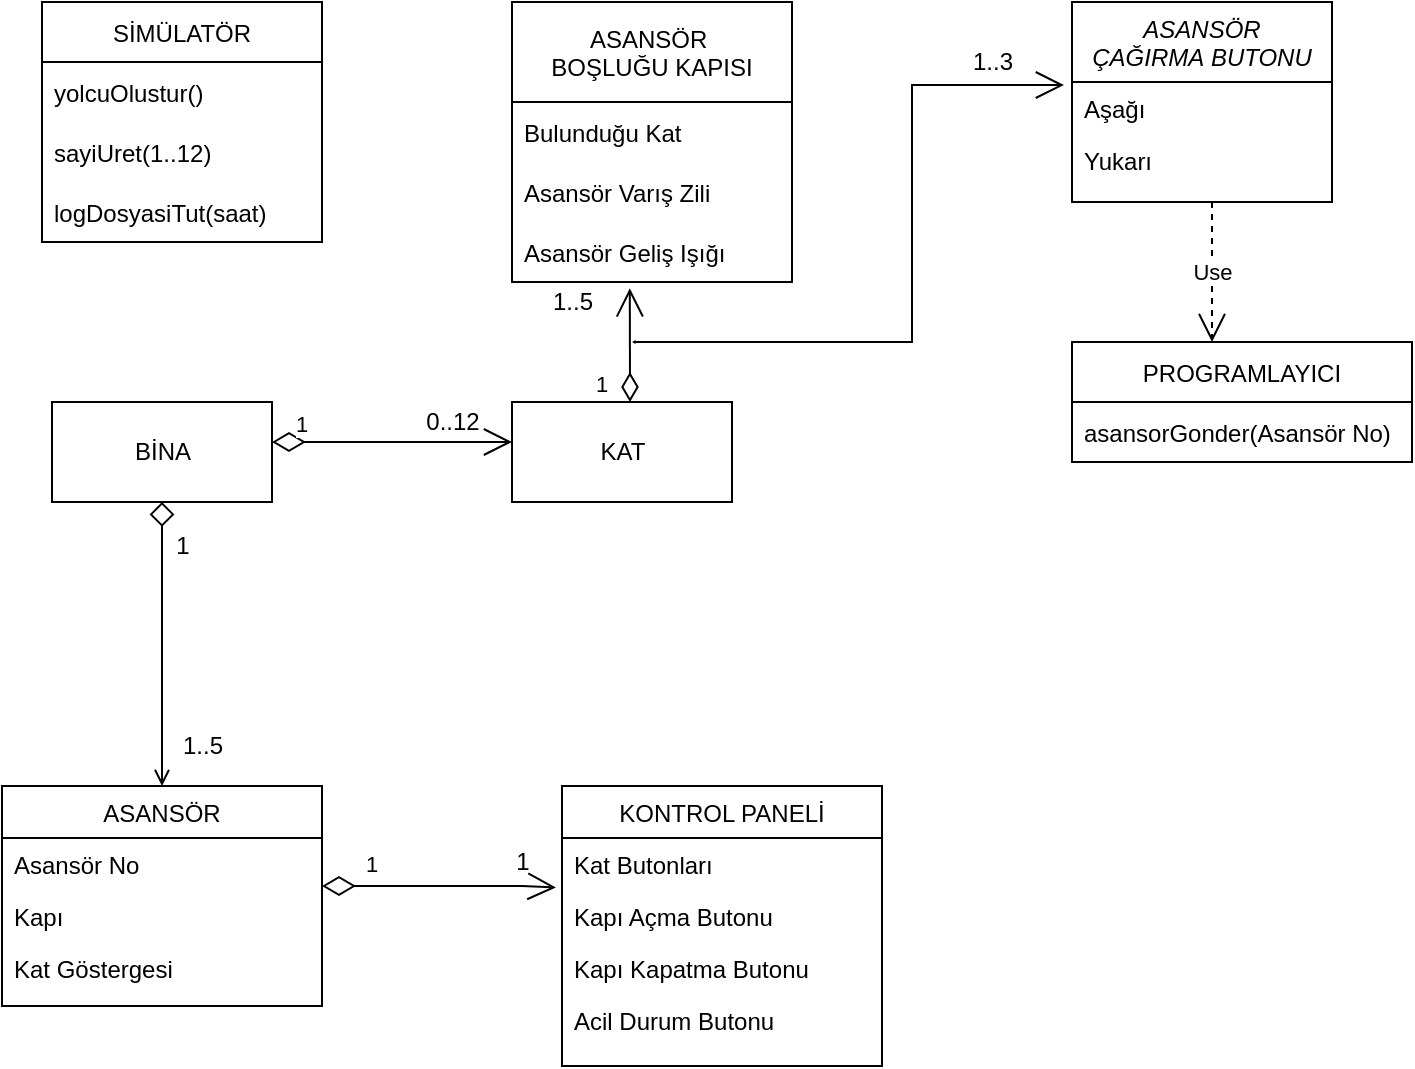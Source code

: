 <mxfile version="19.0.1" type="github">
  <diagram id="C5RBs43oDa-KdzZeNtuy" name="Page-1">
    <mxGraphModel dx="984" dy="641" grid="1" gridSize="10" guides="1" tooltips="1" connect="1" arrows="1" fold="1" page="1" pageScale="1" pageWidth="827" pageHeight="1169" math="0" shadow="0">
      <root>
        <mxCell id="WIyWlLk6GJQsqaUBKTNV-0" />
        <mxCell id="WIyWlLk6GJQsqaUBKTNV-1" parent="WIyWlLk6GJQsqaUBKTNV-0" />
        <mxCell id="zkfFHV4jXpPFQw0GAbJ--6" value="ASANSÖR" style="swimlane;fontStyle=0;align=center;verticalAlign=top;childLayout=stackLayout;horizontal=1;startSize=26;horizontalStack=0;resizeParent=1;resizeLast=0;collapsible=1;marginBottom=0;rounded=0;shadow=0;strokeWidth=1;" parent="WIyWlLk6GJQsqaUBKTNV-1" vertex="1">
          <mxGeometry x="65" y="512" width="160" height="110" as="geometry">
            <mxRectangle x="130" y="380" width="160" height="26" as="alternateBounds" />
          </mxGeometry>
        </mxCell>
        <mxCell id="W-o45YorJywWK9ON0WO4-48" value="Asansör No" style="text;align=left;verticalAlign=top;spacingLeft=4;spacingRight=4;overflow=hidden;rotatable=0;points=[[0,0.5],[1,0.5]];portConstraint=eastwest;" vertex="1" parent="zkfFHV4jXpPFQw0GAbJ--6">
          <mxGeometry y="26" width="160" height="26" as="geometry" />
        </mxCell>
        <mxCell id="zkfFHV4jXpPFQw0GAbJ--7" value="Kapı" style="text;align=left;verticalAlign=top;spacingLeft=4;spacingRight=4;overflow=hidden;rotatable=0;points=[[0,0.5],[1,0.5]];portConstraint=eastwest;" parent="zkfFHV4jXpPFQw0GAbJ--6" vertex="1">
          <mxGeometry y="52" width="160" height="26" as="geometry" />
        </mxCell>
        <mxCell id="W-o45YorJywWK9ON0WO4-2" value="Kat Göstergesi" style="text;align=left;verticalAlign=top;spacingLeft=4;spacingRight=4;overflow=hidden;rotatable=0;points=[[0,0.5],[1,0.5]];portConstraint=eastwest;" vertex="1" parent="zkfFHV4jXpPFQw0GAbJ--6">
          <mxGeometry y="78" width="160" height="26" as="geometry" />
        </mxCell>
        <mxCell id="zkfFHV4jXpPFQw0GAbJ--12" value="" style="endArrow=diamond;endSize=10;endFill=0;shadow=0;strokeWidth=1;rounded=0;edgeStyle=elbowEdgeStyle;elbow=vertical;startArrow=open;startFill=0;" parent="WIyWlLk6GJQsqaUBKTNV-1" source="zkfFHV4jXpPFQw0GAbJ--6" edge="1">
          <mxGeometry width="160" relative="1" as="geometry">
            <mxPoint x="45" y="315" as="sourcePoint" />
            <mxPoint x="145" y="370" as="targetPoint" />
            <Array as="points">
              <mxPoint x="145" y="472" />
              <mxPoint x="145" y="442" />
            </Array>
          </mxGeometry>
        </mxCell>
        <mxCell id="W-o45YorJywWK9ON0WO4-0" value="1" style="text;html=1;align=center;verticalAlign=middle;resizable=0;points=[];autosize=1;strokeColor=none;fillColor=none;" vertex="1" parent="WIyWlLk6GJQsqaUBKTNV-1">
          <mxGeometry x="145" y="382" width="20" height="20" as="geometry" />
        </mxCell>
        <mxCell id="W-o45YorJywWK9ON0WO4-1" value="1..5" style="text;html=1;align=center;verticalAlign=middle;resizable=0;points=[];autosize=1;strokeColor=none;fillColor=none;" vertex="1" parent="WIyWlLk6GJQsqaUBKTNV-1">
          <mxGeometry x="145" y="482" width="40" height="20" as="geometry" />
        </mxCell>
        <mxCell id="W-o45YorJywWK9ON0WO4-3" value="KONTROL PANELİ" style="swimlane;fontStyle=0;align=center;verticalAlign=top;childLayout=stackLayout;horizontal=1;startSize=26;horizontalStack=0;resizeParent=1;resizeLast=0;collapsible=1;marginBottom=0;rounded=0;shadow=0;strokeWidth=1;" vertex="1" parent="WIyWlLk6GJQsqaUBKTNV-1">
          <mxGeometry x="345" y="512" width="160" height="140" as="geometry">
            <mxRectangle x="130" y="380" width="160" height="26" as="alternateBounds" />
          </mxGeometry>
        </mxCell>
        <mxCell id="W-o45YorJywWK9ON0WO4-4" value="Kat Butonları" style="text;align=left;verticalAlign=top;spacingLeft=4;spacingRight=4;overflow=hidden;rotatable=0;points=[[0,0.5],[1,0.5]];portConstraint=eastwest;" vertex="1" parent="W-o45YorJywWK9ON0WO4-3">
          <mxGeometry y="26" width="160" height="26" as="geometry" />
        </mxCell>
        <mxCell id="W-o45YorJywWK9ON0WO4-5" value="Kapı Açma Butonu" style="text;align=left;verticalAlign=top;spacingLeft=4;spacingRight=4;overflow=hidden;rotatable=0;points=[[0,0.5],[1,0.5]];portConstraint=eastwest;" vertex="1" parent="W-o45YorJywWK9ON0WO4-3">
          <mxGeometry y="52" width="160" height="26" as="geometry" />
        </mxCell>
        <mxCell id="W-o45YorJywWK9ON0WO4-6" value="Kapı Kapatma Butonu" style="text;align=left;verticalAlign=top;spacingLeft=4;spacingRight=4;overflow=hidden;rotatable=0;points=[[0,0.5],[1,0.5]];portConstraint=eastwest;rounded=0;shadow=0;html=0;" vertex="1" parent="W-o45YorJywWK9ON0WO4-3">
          <mxGeometry y="78" width="160" height="26" as="geometry" />
        </mxCell>
        <mxCell id="W-o45YorJywWK9ON0WO4-9" value="Acil Durum Butonu" style="text;align=left;verticalAlign=top;spacingLeft=4;spacingRight=4;overflow=hidden;rotatable=0;points=[[0,0.5],[1,0.5]];portConstraint=eastwest;" vertex="1" parent="W-o45YorJywWK9ON0WO4-3">
          <mxGeometry y="104" width="160" height="26" as="geometry" />
        </mxCell>
        <mxCell id="W-o45YorJywWK9ON0WO4-10" value="1" style="endArrow=open;html=1;endSize=12;startArrow=diamondThin;startSize=14;startFill=0;edgeStyle=orthogonalEdgeStyle;align=left;verticalAlign=bottom;rounded=0;entryX=-0.019;entryY=0.951;entryDx=0;entryDy=0;entryPerimeter=0;" edge="1" parent="WIyWlLk6GJQsqaUBKTNV-1" target="W-o45YorJywWK9ON0WO4-4">
          <mxGeometry x="-0.658" y="2" relative="1" as="geometry">
            <mxPoint x="225" y="562" as="sourcePoint" />
            <mxPoint x="325" y="565" as="targetPoint" />
            <Array as="points">
              <mxPoint x="325" y="562" />
            </Array>
            <mxPoint as="offset" />
          </mxGeometry>
        </mxCell>
        <mxCell id="W-o45YorJywWK9ON0WO4-11" value="1" style="text;html=1;align=center;verticalAlign=middle;resizable=0;points=[];autosize=1;strokeColor=none;fillColor=none;" vertex="1" parent="WIyWlLk6GJQsqaUBKTNV-1">
          <mxGeometry x="315" y="540" width="20" height="20" as="geometry" />
        </mxCell>
        <mxCell id="W-o45YorJywWK9ON0WO4-18" value="1" style="endArrow=open;html=1;endSize=12;startArrow=diamondThin;startSize=14;startFill=0;edgeStyle=orthogonalEdgeStyle;align=left;verticalAlign=bottom;rounded=0;" edge="1" parent="WIyWlLk6GJQsqaUBKTNV-1">
          <mxGeometry x="-0.833" relative="1" as="geometry">
            <mxPoint x="200" y="340" as="sourcePoint" />
            <mxPoint x="320" y="340" as="targetPoint" />
            <mxPoint as="offset" />
          </mxGeometry>
        </mxCell>
        <mxCell id="W-o45YorJywWK9ON0WO4-19" value="0..12" style="text;html=1;align=center;verticalAlign=middle;resizable=0;points=[];autosize=1;strokeColor=none;fillColor=none;" vertex="1" parent="WIyWlLk6GJQsqaUBKTNV-1">
          <mxGeometry x="270" y="320" width="40" height="20" as="geometry" />
        </mxCell>
        <mxCell id="W-o45YorJywWK9ON0WO4-20" value="ASANSÖR &#xa;ÇAĞIRMA BUTONU" style="swimlane;fontStyle=2;align=center;verticalAlign=top;childLayout=stackLayout;horizontal=1;startSize=40;horizontalStack=0;resizeParent=1;resizeLast=0;collapsible=1;marginBottom=0;rounded=0;shadow=0;strokeWidth=1;" vertex="1" parent="WIyWlLk6GJQsqaUBKTNV-1">
          <mxGeometry x="600" y="120" width="130" height="100" as="geometry">
            <mxRectangle x="230" y="140" width="160" height="26" as="alternateBounds" />
          </mxGeometry>
        </mxCell>
        <mxCell id="W-o45YorJywWK9ON0WO4-21" value="Aşağı" style="text;align=left;verticalAlign=top;spacingLeft=4;spacingRight=4;overflow=hidden;rotatable=0;points=[[0,0.5],[1,0.5]];portConstraint=eastwest;" vertex="1" parent="W-o45YorJywWK9ON0WO4-20">
          <mxGeometry y="40" width="130" height="26" as="geometry" />
        </mxCell>
        <mxCell id="W-o45YorJywWK9ON0WO4-22" value="Yukarı" style="text;align=left;verticalAlign=top;spacingLeft=4;spacingRight=4;overflow=hidden;rotatable=0;points=[[0,0.5],[1,0.5]];portConstraint=eastwest;rounded=0;shadow=0;html=0;" vertex="1" parent="W-o45YorJywWK9ON0WO4-20">
          <mxGeometry y="66" width="130" height="26" as="geometry" />
        </mxCell>
        <mxCell id="W-o45YorJywWK9ON0WO4-27" value="1" style="endArrow=open;html=1;endSize=12;startArrow=diamondThin;startSize=0;startFill=0;edgeStyle=orthogonalEdgeStyle;align=left;verticalAlign=bottom;rounded=0;entryX=-0.031;entryY=0.058;entryDx=0;entryDy=0;entryPerimeter=0;" edge="1" parent="WIyWlLk6GJQsqaUBKTNV-1" target="W-o45YorJywWK9ON0WO4-21">
          <mxGeometry x="-1" y="-36" relative="1" as="geometry">
            <mxPoint x="380" y="290" as="sourcePoint" />
            <mxPoint x="600" y="319.17" as="targetPoint" />
            <Array as="points">
              <mxPoint x="520" y="290" />
              <mxPoint x="520" y="162" />
            </Array>
            <mxPoint x="-20" y="-6" as="offset" />
          </mxGeometry>
        </mxCell>
        <mxCell id="W-o45YorJywWK9ON0WO4-28" value="1..3" style="text;html=1;align=center;verticalAlign=middle;resizable=0;points=[];autosize=1;strokeColor=none;fillColor=none;" vertex="1" parent="WIyWlLk6GJQsqaUBKTNV-1">
          <mxGeometry x="540" y="140" width="40" height="20" as="geometry" />
        </mxCell>
        <mxCell id="W-o45YorJywWK9ON0WO4-34" value="PROGRAMLAYICI" style="swimlane;fontStyle=0;childLayout=stackLayout;horizontal=1;startSize=30;horizontalStack=0;resizeParent=1;resizeParentMax=0;resizeLast=0;collapsible=1;marginBottom=0;" vertex="1" parent="WIyWlLk6GJQsqaUBKTNV-1">
          <mxGeometry x="600" y="290" width="170" height="60" as="geometry" />
        </mxCell>
        <mxCell id="W-o45YorJywWK9ON0WO4-56" value="Use" style="endArrow=open;endSize=12;dashed=1;html=1;rounded=0;" edge="1" parent="W-o45YorJywWK9ON0WO4-34">
          <mxGeometry width="160" relative="1" as="geometry">
            <mxPoint x="70" y="-70" as="sourcePoint" />
            <mxPoint x="70" as="targetPoint" />
          </mxGeometry>
        </mxCell>
        <mxCell id="W-o45YorJywWK9ON0WO4-35" value="asansorGonder(Asansör No)" style="text;strokeColor=none;fillColor=none;align=left;verticalAlign=middle;spacingLeft=4;spacingRight=4;overflow=hidden;points=[[0,0.5],[1,0.5]];portConstraint=eastwest;rotatable=0;" vertex="1" parent="W-o45YorJywWK9ON0WO4-34">
          <mxGeometry y="30" width="170" height="30" as="geometry" />
        </mxCell>
        <mxCell id="W-o45YorJywWK9ON0WO4-38" value="KAT" style="html=1;" vertex="1" parent="WIyWlLk6GJQsqaUBKTNV-1">
          <mxGeometry x="320" y="320" width="110" height="50" as="geometry" />
        </mxCell>
        <mxCell id="W-o45YorJywWK9ON0WO4-43" value="1..5" style="text;html=1;align=center;verticalAlign=middle;resizable=0;points=[];autosize=1;strokeColor=none;fillColor=none;" vertex="1" parent="WIyWlLk6GJQsqaUBKTNV-1">
          <mxGeometry x="330" y="260" width="40" height="20" as="geometry" />
        </mxCell>
        <mxCell id="W-o45YorJywWK9ON0WO4-49" value="ASANSÖR &#xa;BOŞLUĞU KAPISI" style="swimlane;fontStyle=0;childLayout=stackLayout;horizontal=1;startSize=50;horizontalStack=0;resizeParent=1;resizeParentMax=0;resizeLast=0;collapsible=1;marginBottom=0;" vertex="1" parent="WIyWlLk6GJQsqaUBKTNV-1">
          <mxGeometry x="320" y="120" width="140" height="140" as="geometry" />
        </mxCell>
        <mxCell id="W-o45YorJywWK9ON0WO4-50" value="Bulunduğu Kat" style="text;strokeColor=none;fillColor=none;align=left;verticalAlign=middle;spacingLeft=4;spacingRight=4;overflow=hidden;points=[[0,0.5],[1,0.5]];portConstraint=eastwest;rotatable=0;" vertex="1" parent="W-o45YorJywWK9ON0WO4-49">
          <mxGeometry y="50" width="140" height="30" as="geometry" />
        </mxCell>
        <mxCell id="W-o45YorJywWK9ON0WO4-51" value="Asansör Varış Zili" style="text;strokeColor=none;fillColor=none;align=left;verticalAlign=middle;spacingLeft=4;spacingRight=4;overflow=hidden;points=[[0,0.5],[1,0.5]];portConstraint=eastwest;rotatable=0;" vertex="1" parent="W-o45YorJywWK9ON0WO4-49">
          <mxGeometry y="80" width="140" height="30" as="geometry" />
        </mxCell>
        <mxCell id="W-o45YorJywWK9ON0WO4-52" value="Asansör Geliş Işığı" style="text;strokeColor=none;fillColor=none;align=left;verticalAlign=middle;spacingLeft=4;spacingRight=4;overflow=hidden;points=[[0,0.5],[1,0.5]];portConstraint=eastwest;rotatable=0;" vertex="1" parent="W-o45YorJywWK9ON0WO4-49">
          <mxGeometry y="110" width="140" height="30" as="geometry" />
        </mxCell>
        <mxCell id="W-o45YorJywWK9ON0WO4-55" value="" style="endArrow=open;endFill=1;endSize=12;html=1;rounded=0;entryX=0.085;entryY=1.106;entryDx=0;entryDy=0;entryPerimeter=0;startArrow=diamondThin;startFill=0;startSize=12;" edge="1" parent="WIyWlLk6GJQsqaUBKTNV-1">
          <mxGeometry width="160" relative="1" as="geometry">
            <mxPoint x="379" y="320" as="sourcePoint" />
            <mxPoint x="378.9" y="263.18" as="targetPoint" />
          </mxGeometry>
        </mxCell>
        <mxCell id="W-o45YorJywWK9ON0WO4-57" value="BİNA" style="html=1;" vertex="1" parent="WIyWlLk6GJQsqaUBKTNV-1">
          <mxGeometry x="90" y="320" width="110" height="50" as="geometry" />
        </mxCell>
        <mxCell id="W-o45YorJywWK9ON0WO4-60" value="SİMÜLATÖR" style="swimlane;fontStyle=0;childLayout=stackLayout;horizontal=1;startSize=30;horizontalStack=0;resizeParent=1;resizeParentMax=0;resizeLast=0;collapsible=1;marginBottom=0;" vertex="1" parent="WIyWlLk6GJQsqaUBKTNV-1">
          <mxGeometry x="85" y="120" width="140" height="120" as="geometry" />
        </mxCell>
        <mxCell id="W-o45YorJywWK9ON0WO4-61" value="yolcuOlustur()" style="text;strokeColor=none;fillColor=none;align=left;verticalAlign=middle;spacingLeft=4;spacingRight=4;overflow=hidden;points=[[0,0.5],[1,0.5]];portConstraint=eastwest;rotatable=0;" vertex="1" parent="W-o45YorJywWK9ON0WO4-60">
          <mxGeometry y="30" width="140" height="30" as="geometry" />
        </mxCell>
        <mxCell id="W-o45YorJywWK9ON0WO4-62" value="sayiUret(1..12)" style="text;strokeColor=none;fillColor=none;align=left;verticalAlign=middle;spacingLeft=4;spacingRight=4;overflow=hidden;points=[[0,0.5],[1,0.5]];portConstraint=eastwest;rotatable=0;" vertex="1" parent="W-o45YorJywWK9ON0WO4-60">
          <mxGeometry y="60" width="140" height="30" as="geometry" />
        </mxCell>
        <mxCell id="W-o45YorJywWK9ON0WO4-63" value="logDosyasiTut(saat)" style="text;strokeColor=none;fillColor=none;align=left;verticalAlign=middle;spacingLeft=4;spacingRight=4;overflow=hidden;points=[[0,0.5],[1,0.5]];portConstraint=eastwest;rotatable=0;" vertex="1" parent="W-o45YorJywWK9ON0WO4-60">
          <mxGeometry y="90" width="140" height="30" as="geometry" />
        </mxCell>
      </root>
    </mxGraphModel>
  </diagram>
</mxfile>
